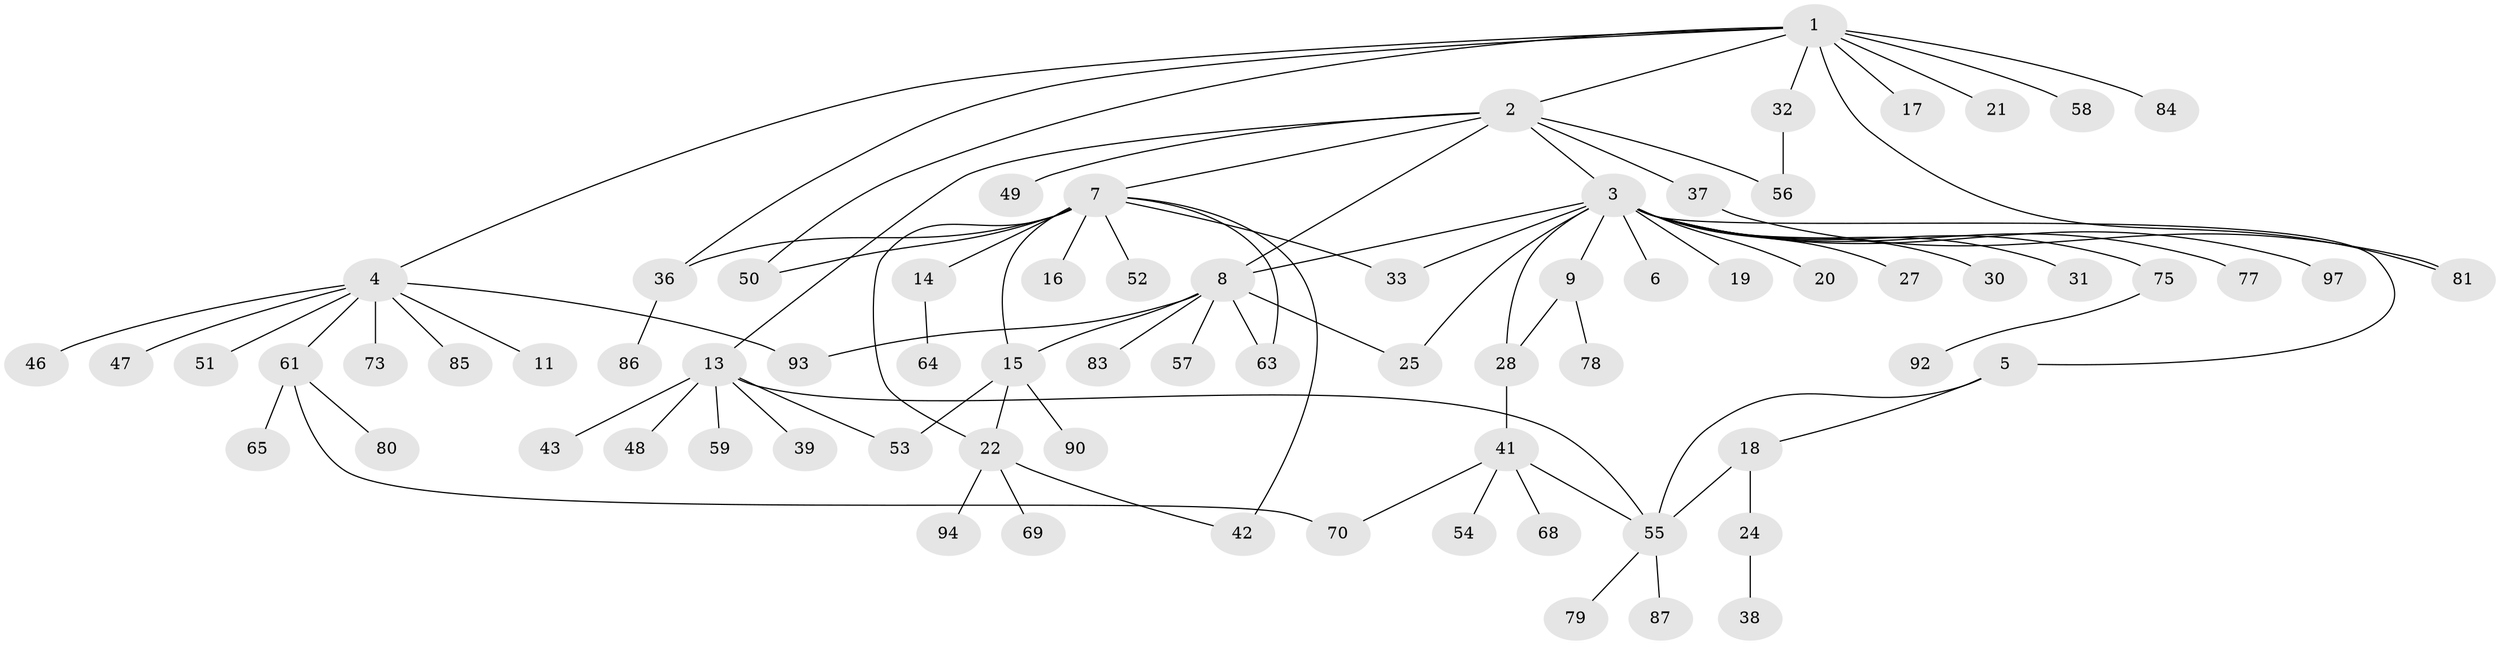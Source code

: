 // original degree distribution, {11: 0.01, 8: 0.02, 15: 0.01, 9: 0.01, 4: 0.05, 1: 0.52, 12: 0.01, 7: 0.01, 2: 0.23, 3: 0.1, 6: 0.01, 5: 0.02}
// Generated by graph-tools (version 1.1) at 2025/38/02/21/25 10:38:54]
// undirected, 73 vertices, 90 edges
graph export_dot {
graph [start="1"]
  node [color=gray90,style=filled];
  1 [super="+40"];
  2 [super="+35"];
  3 [super="+12"];
  4 [super="+10"];
  5 [super="+23"];
  6;
  7 [super="+95"];
  8 [super="+26"];
  9 [super="+96"];
  11;
  13 [super="+60"];
  14 [super="+89"];
  15 [super="+66"];
  16;
  17;
  18 [super="+72"];
  19;
  20 [super="+29"];
  21;
  22 [super="+74"];
  24;
  25;
  27;
  28 [super="+34"];
  30;
  31;
  32;
  33 [super="+45"];
  36 [super="+99"];
  37;
  38;
  39;
  41 [super="+67"];
  42;
  43 [super="+44"];
  46;
  47;
  48;
  49 [super="+100"];
  50;
  51;
  52;
  53 [super="+71"];
  54;
  55 [super="+91"];
  56 [super="+82"];
  57;
  58;
  59 [super="+62"];
  61 [super="+76"];
  63;
  64;
  65;
  68;
  69;
  70;
  73;
  75 [super="+88"];
  77 [super="+98"];
  78;
  79;
  80;
  81;
  83;
  84;
  85;
  86;
  87;
  90;
  92;
  93;
  94;
  97;
  1 -- 2;
  1 -- 4;
  1 -- 17;
  1 -- 21;
  1 -- 32;
  1 -- 36;
  1 -- 50;
  1 -- 58;
  1 -- 81;
  1 -- 84;
  2 -- 3;
  2 -- 7;
  2 -- 8;
  2 -- 13;
  2 -- 37;
  2 -- 56;
  2 -- 49;
  3 -- 5;
  3 -- 6;
  3 -- 8;
  3 -- 9;
  3 -- 19;
  3 -- 20;
  3 -- 25;
  3 -- 28;
  3 -- 30;
  3 -- 33;
  3 -- 75;
  3 -- 77;
  3 -- 97;
  3 -- 27;
  3 -- 31;
  4 -- 11;
  4 -- 46;
  4 -- 51;
  4 -- 61;
  4 -- 73;
  4 -- 85;
  4 -- 93;
  4 -- 47;
  5 -- 18;
  5 -- 55;
  7 -- 14;
  7 -- 15;
  7 -- 16;
  7 -- 22;
  7 -- 33;
  7 -- 36;
  7 -- 42;
  7 -- 50;
  7 -- 52;
  7 -- 63;
  8 -- 15;
  8 -- 25;
  8 -- 57;
  8 -- 93;
  8 -- 83;
  8 -- 63;
  9 -- 78;
  9 -- 28;
  13 -- 39;
  13 -- 43;
  13 -- 48;
  13 -- 55;
  13 -- 59;
  13 -- 53;
  14 -- 64;
  15 -- 22;
  15 -- 53;
  15 -- 90;
  18 -- 24;
  18 -- 55;
  22 -- 69;
  22 -- 94;
  22 -- 42;
  24 -- 38;
  28 -- 41;
  32 -- 56;
  36 -- 86;
  37 -- 81;
  41 -- 54;
  41 -- 55;
  41 -- 70;
  41 -- 68;
  55 -- 79;
  55 -- 87;
  61 -- 65;
  61 -- 70;
  61 -- 80;
  75 -- 92;
}
